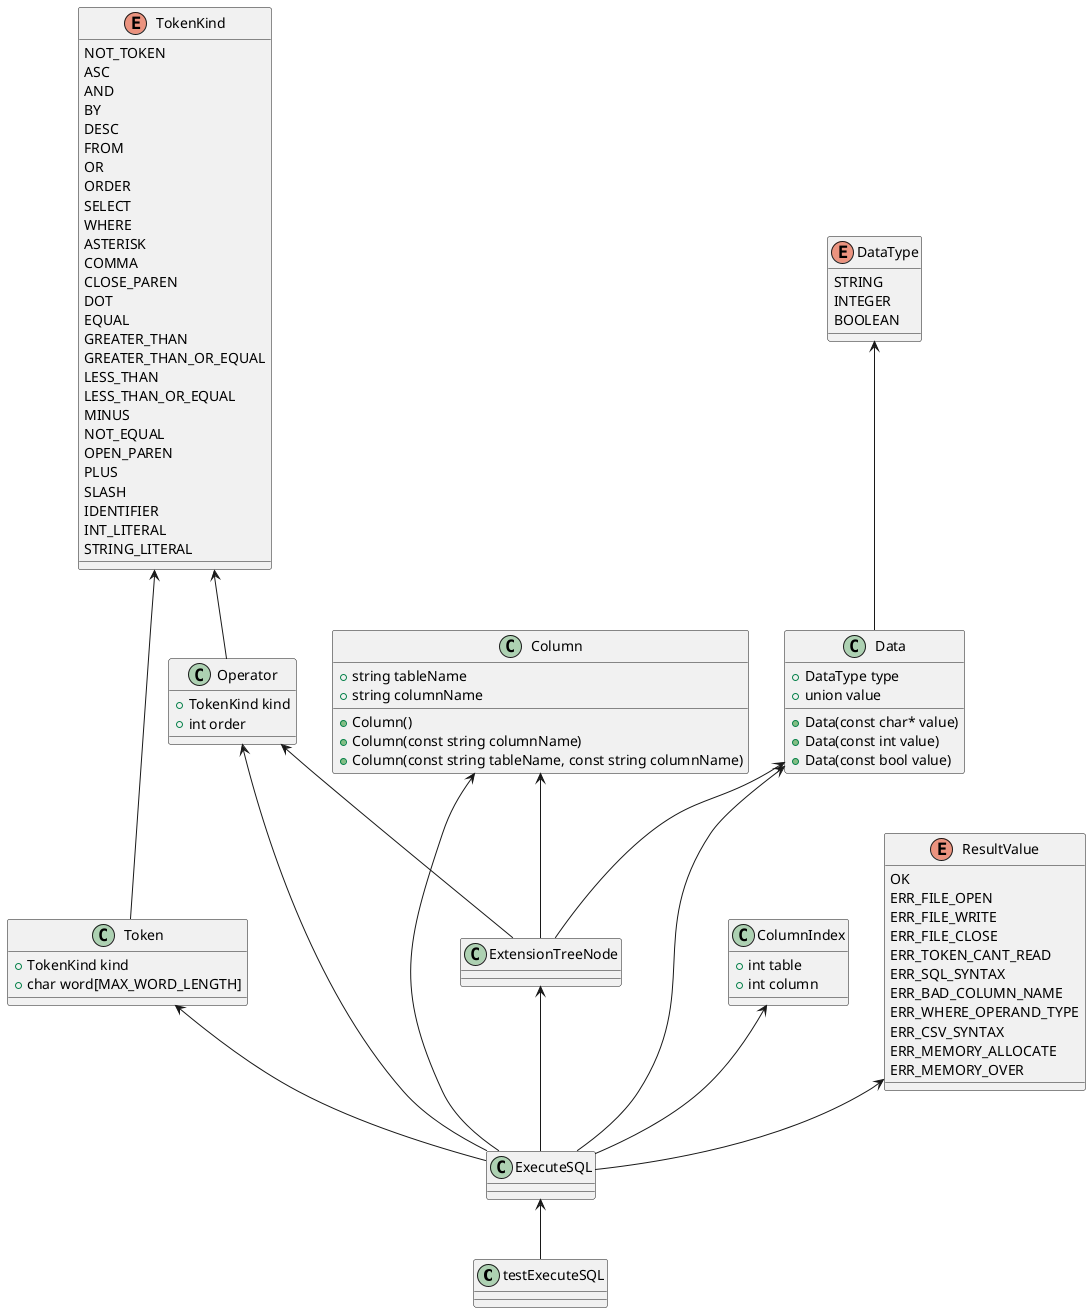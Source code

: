 @startuml

class testExecuteSQL {}
class ExecuteSQL {}
class Data {
    +DataType type
	+union value
	+Data(const char* value)
	+Data(const int value)
	+Data(const bool value)
}
class Operator{
    +TokenKind kind
    +int order
}
class Token{
    +TokenKind kind
    +char word[MAX_WORD_LENGTH]
}
class ExtensionTreeNode{}
class ColumnIndex{
    +int table
    +int column
}
class Column{
    +string tableName
    +string columnName
    +Column()
    +Column(const string columnName)
    +Column(const string tableName, const string columnName)
}
enum DataType{
   	STRING
	INTEGER
	BOOLEAN
}
enum TokenKind{
    NOT_TOKEN
	ASC
	AND
	BY
	DESC
	FROM
	OR
	ORDER
	SELECT
	WHERE
	ASTERISK
	COMMA
	CLOSE_PAREN
	DOT
	EQUAL
	GREATER_THAN
	GREATER_THAN_OR_EQUAL
	LESS_THAN
	LESS_THAN_OR_EQUAL
	MINUS
	NOT_EQUAL
	OPEN_PAREN
	PLUS
	SLASH
	IDENTIFIER
	INT_LITERAL
	STRING_LITERAL
}
enum ResultValue{
    OK
	ERR_FILE_OPEN
	ERR_FILE_WRITE
	ERR_FILE_CLOSE
	ERR_TOKEN_CANT_READ
	ERR_SQL_SYNTAX
	ERR_BAD_COLUMN_NAME
	ERR_WHERE_OPERAND_TYPE
	ERR_CSV_SYNTAX
	ERR_MEMORY_ALLOCATE
	ERR_MEMORY_OVER
}

ExecuteSQL <-- testExecuteSQL
Data <-- ExecuteSQL
Operator <-- ExecuteSQL
Token <-- ExecuteSQL
ExtensionTreeNode <-- ExecuteSQL
ColumnIndex <-- ExecuteSQL
Column <-- ExecuteSQL
ResultValue <-- ExecuteSQL
DataType <-- Data
TokenKind <-- Token
TokenKind <-- Operator
Operator <-- ExtensionTreeNode
Column <-- ExtensionTreeNode
Data <-- ExtensionTreeNode
@enduml